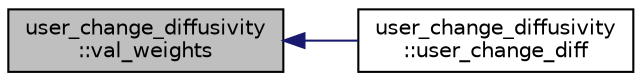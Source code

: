 digraph "user_change_diffusivity::val_weights"
{
 // INTERACTIVE_SVG=YES
  edge [fontname="Helvetica",fontsize="10",labelfontname="Helvetica",labelfontsize="10"];
  node [fontname="Helvetica",fontsize="10",shape=record];
  rankdir="LR";
  Node18 [label="user_change_diffusivity\l::val_weights",height=0.2,width=0.4,color="black", fillcolor="grey75", style="filled", fontcolor="black"];
  Node18 -> Node19 [dir="back",color="midnightblue",fontsize="10",style="solid",fontname="Helvetica"];
  Node19 [label="user_change_diffusivity\l::user_change_diff",height=0.2,width=0.4,color="black", fillcolor="white", style="filled",URL="$namespaceuser__change__diffusivity.html#a7d5cd29c189d0f490791b2a01941168b",tooltip="This subroutine provides an interface for a user to use to modify the main code to alter the diffusiv..."];
}
